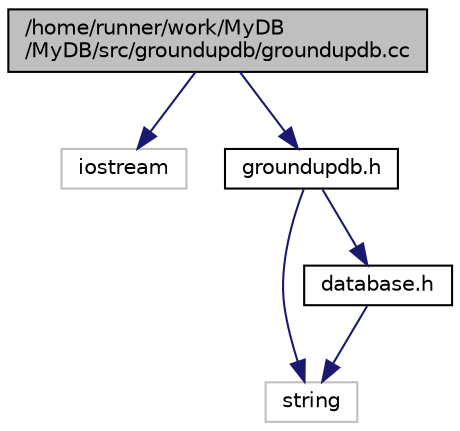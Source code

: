 digraph "/home/runner/work/MyDB/MyDB/src/groundupdb/groundupdb.cc"
{
 // LATEX_PDF_SIZE
  edge [fontname="Helvetica",fontsize="10",labelfontname="Helvetica",labelfontsize="10"];
  node [fontname="Helvetica",fontsize="10",shape=record];
  Node1 [label="/home/runner/work/MyDB\l/MyDB/src/groundupdb/groundupdb.cc",height=0.2,width=0.4,color="black", fillcolor="grey75", style="filled", fontcolor="black",tooltip=" "];
  Node1 -> Node2 [color="midnightblue",fontsize="10",style="solid",fontname="Helvetica"];
  Node2 [label="iostream",height=0.2,width=0.4,color="grey75", fillcolor="white", style="filled",tooltip=" "];
  Node1 -> Node3 [color="midnightblue",fontsize="10",style="solid",fontname="Helvetica"];
  Node3 [label="groundupdb.h",height=0.2,width=0.4,color="black", fillcolor="white", style="filled",URL="$groundupdb_8h.html",tooltip=" "];
  Node3 -> Node4 [color="midnightblue",fontsize="10",style="solid",fontname="Helvetica"];
  Node4 [label="string",height=0.2,width=0.4,color="grey75", fillcolor="white", style="filled",tooltip=" "];
  Node3 -> Node5 [color="midnightblue",fontsize="10",style="solid",fontname="Helvetica"];
  Node5 [label="database.h",height=0.2,width=0.4,color="black", fillcolor="white", style="filled",URL="$database_8h.html",tooltip=" "];
  Node5 -> Node4 [color="midnightblue",fontsize="10",style="solid",fontname="Helvetica"];
}
